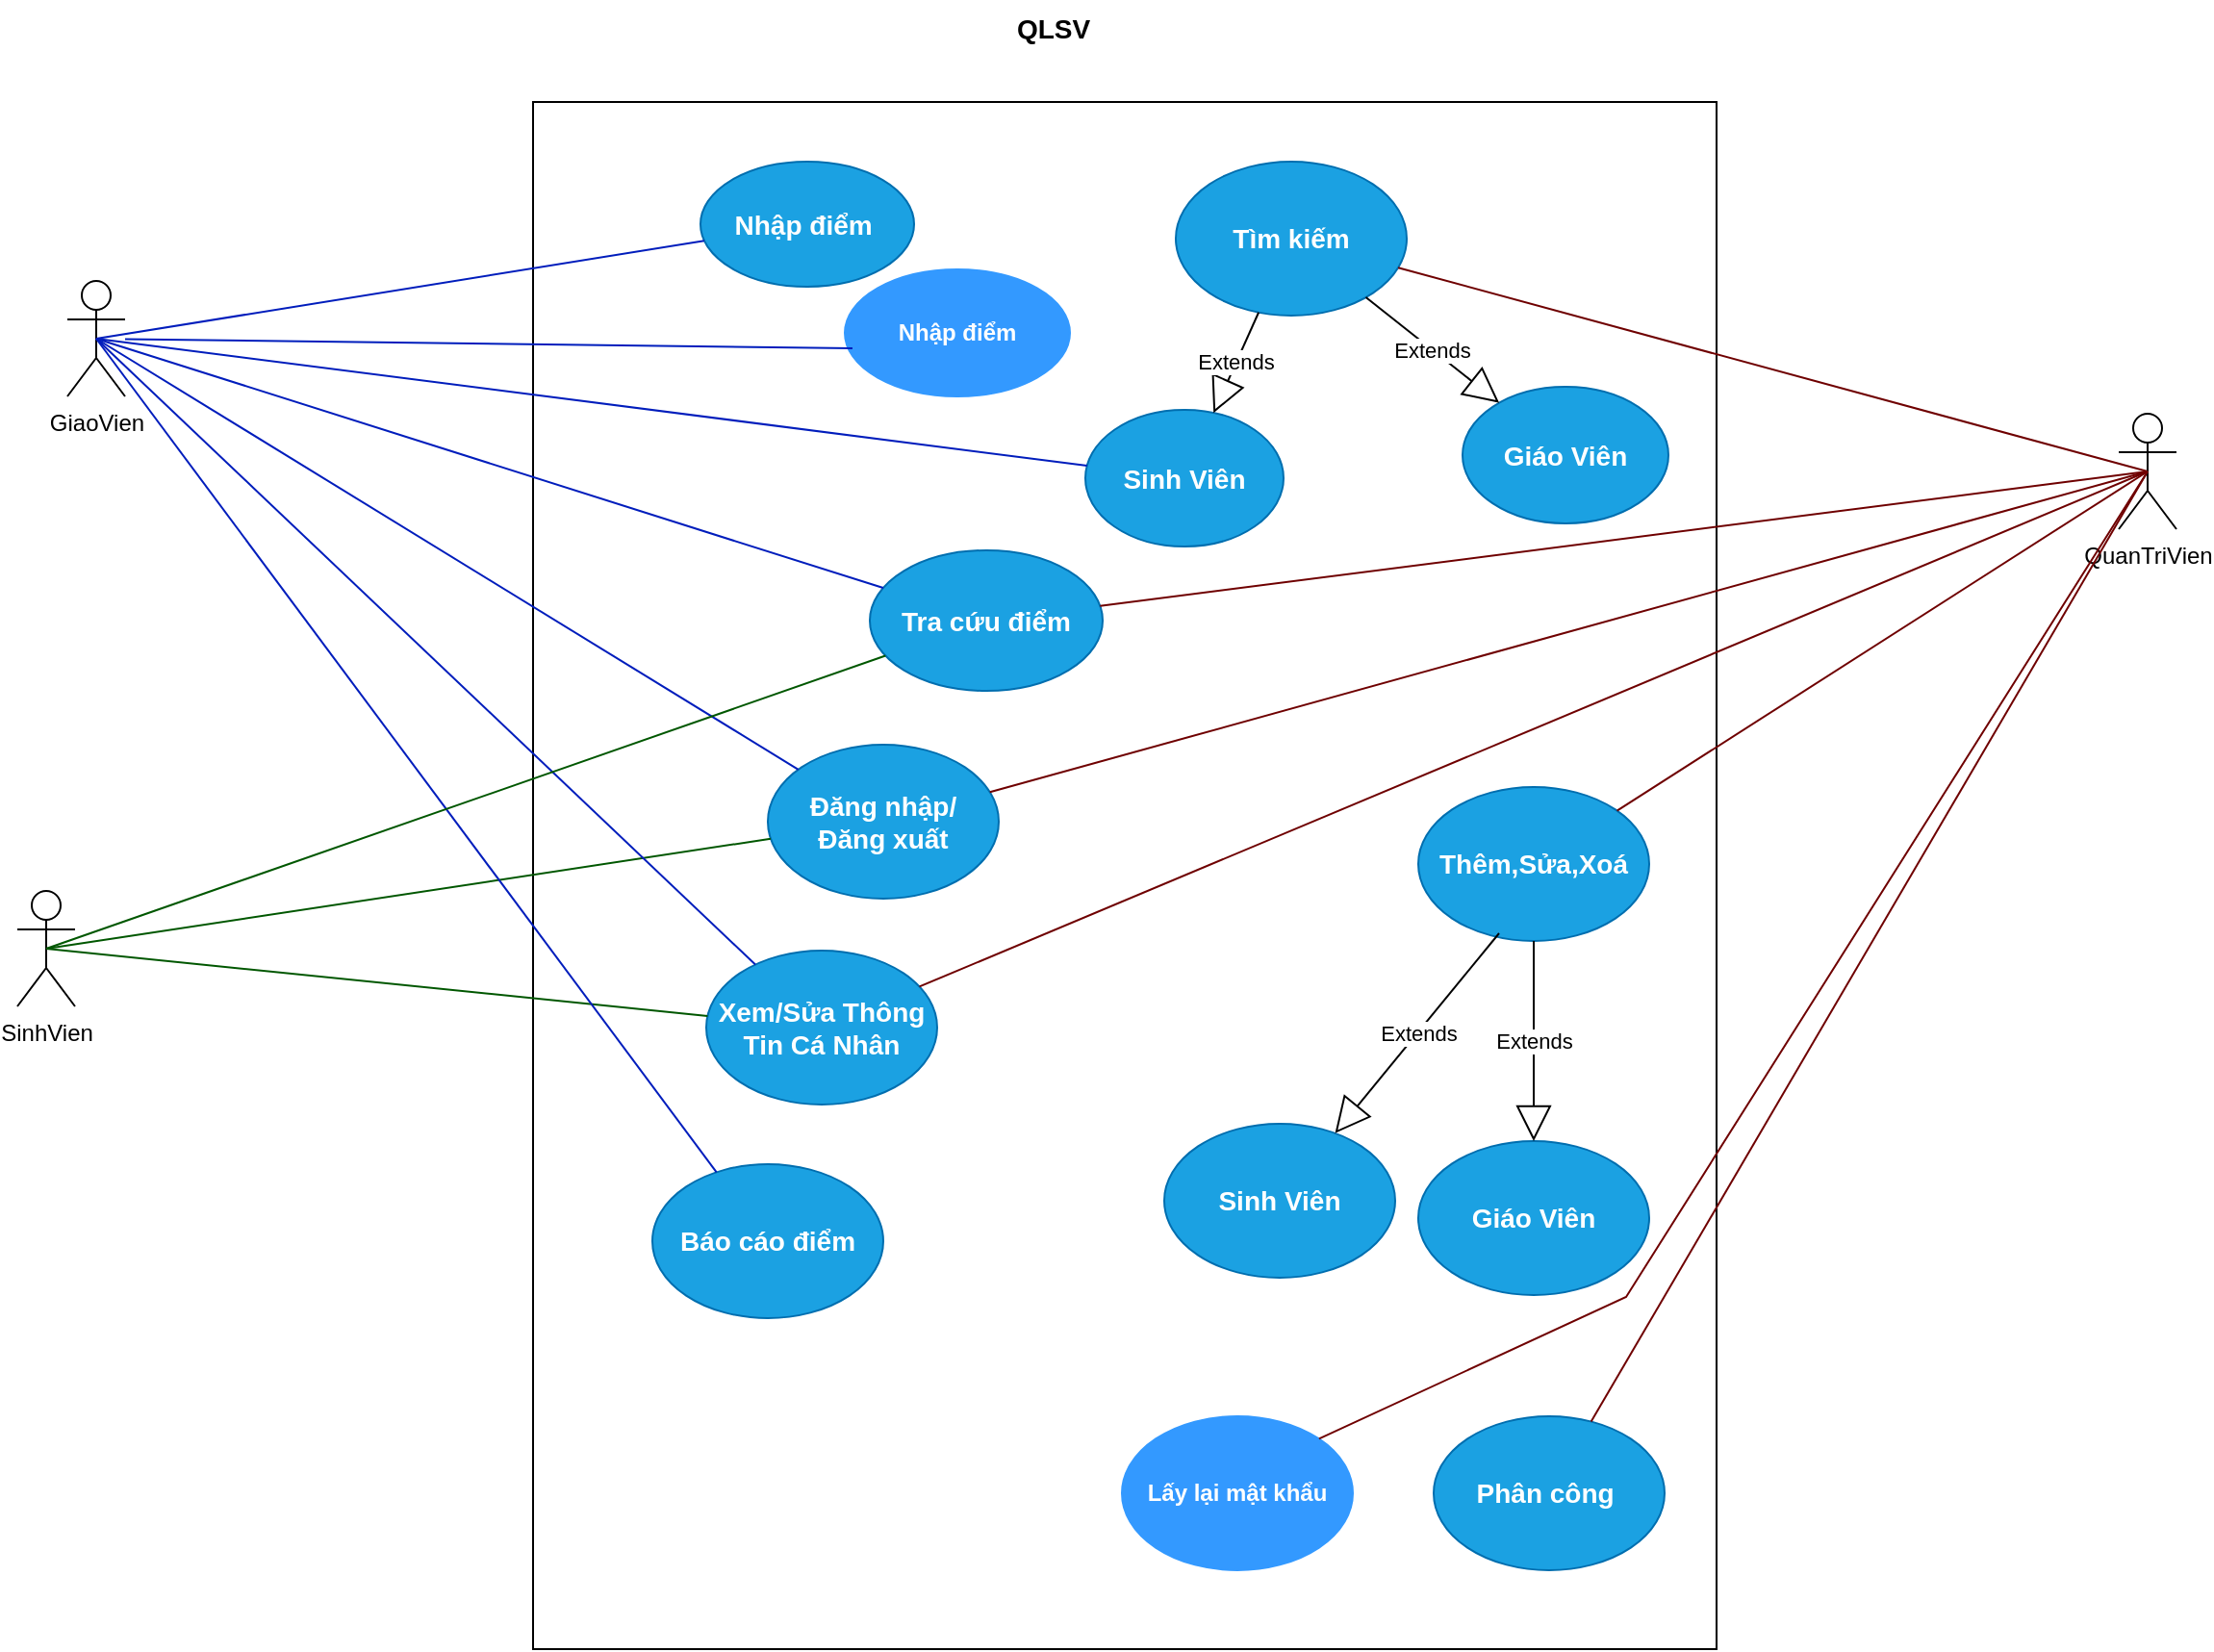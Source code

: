 <mxfile version="21.7.5" type="device">
  <diagram name="Page-1" id="Y7HkfVO9Rt5YcF5IG4YD">
    <mxGraphModel dx="1264" dy="916" grid="0" gridSize="10" guides="1" tooltips="1" connect="1" arrows="1" fold="1" page="0" pageScale="1" pageWidth="850" pageHeight="1100" background="#FFFFFF" math="0" shadow="0">
      <root>
        <mxCell id="0" />
        <mxCell id="1" parent="0" />
        <mxCell id="3AG8kZKsTFjgCnD1QFPX-3" value="SinhVien" style="shape=umlActor;verticalLabelPosition=bottom;verticalAlign=top;html=1;outlineConnect=0;" parent="1" vertex="1">
          <mxGeometry x="-89" y="386" width="30" height="60" as="geometry" />
        </mxCell>
        <mxCell id="rlXmQeXQFTcFjwqmY3sd-1" value="" style="rounded=0;whiteSpace=wrap;html=1;fillColor=none;" parent="1" vertex="1">
          <mxGeometry x="179" y="-24" width="615" height="804" as="geometry" />
        </mxCell>
        <mxCell id="3AG8kZKsTFjgCnD1QFPX-4" value="GiaoVien" style="shape=umlActor;verticalLabelPosition=bottom;verticalAlign=top;html=1;outlineConnect=0;" parent="1" vertex="1">
          <mxGeometry x="-63" y="69" width="30" height="60" as="geometry" />
        </mxCell>
        <mxCell id="3AG8kZKsTFjgCnD1QFPX-5" value="QuanTriVien" style="shape=umlActor;verticalLabelPosition=bottom;verticalAlign=top;html=1;outlineConnect=0;" parent="1" vertex="1">
          <mxGeometry x="1003" y="138" width="30" height="60" as="geometry" />
        </mxCell>
        <mxCell id="3AG8kZKsTFjgCnD1QFPX-7" value="Nhập điểm&amp;nbsp;" style="ellipse;whiteSpace=wrap;html=1;fillColor=#1ba1e2;fontColor=#ffffff;strokeColor=#006EAF;fontStyle=1;fontSize=14;" parent="1" vertex="1">
          <mxGeometry x="266" y="7" width="111" height="65" as="geometry" />
        </mxCell>
        <mxCell id="3AG8kZKsTFjgCnD1QFPX-8" value="Đăng nhập/&lt;br&gt;Đăng xuất" style="ellipse;whiteSpace=wrap;html=1;fillColor=#1ba1e2;fontColor=#ffffff;strokeColor=#006EAF;fontStyle=1;fontSize=14;" parent="1" vertex="1">
          <mxGeometry x="301" y="310" width="120" height="80" as="geometry" />
        </mxCell>
        <mxCell id="rlXmQeXQFTcFjwqmY3sd-2" value="&lt;span style=&quot;font-size: 14px;&quot;&gt;&lt;b&gt;QLSV&lt;/b&gt;&lt;/span&gt;" style="text;html=1;align=center;verticalAlign=middle;resizable=0;points=[];autosize=1;strokeColor=none;fillColor=none;" parent="1" vertex="1">
          <mxGeometry x="421" y="-77" width="56" height="29" as="geometry" />
        </mxCell>
        <mxCell id="rlXmQeXQFTcFjwqmY3sd-3" value="" style="endArrow=none;html=1;rounded=0;exitX=0.5;exitY=0.5;exitDx=0;exitDy=0;exitPerimeter=0;strokeColor=#001DBC;fillColor=#0050ef;" parent="1" source="3AG8kZKsTFjgCnD1QFPX-4" target="3AG8kZKsTFjgCnD1QFPX-7" edge="1">
          <mxGeometry width="50" height="50" relative="1" as="geometry">
            <mxPoint x="160" y="110" as="sourcePoint" />
            <mxPoint x="241" y="104" as="targetPoint" />
          </mxGeometry>
        </mxCell>
        <mxCell id="rlXmQeXQFTcFjwqmY3sd-4" value="" style="endArrow=none;html=1;rounded=0;exitX=0.5;exitY=0.5;exitDx=0;exitDy=0;exitPerimeter=0;fillColor=#008a00;strokeColor=#005700;" parent="1" source="3AG8kZKsTFjgCnD1QFPX-3" target="3AG8kZKsTFjgCnD1QFPX-8" edge="1">
          <mxGeometry width="50" height="50" relative="1" as="geometry">
            <mxPoint x="204" y="226" as="sourcePoint" />
            <mxPoint x="254" y="176" as="targetPoint" />
          </mxGeometry>
        </mxCell>
        <mxCell id="rlXmQeXQFTcFjwqmY3sd-5" value="" style="endArrow=none;html=1;rounded=0;exitX=0.5;exitY=0.5;exitDx=0;exitDy=0;exitPerimeter=0;fillColor=#0050ef;strokeColor=#001DBC;" parent="1" source="3AG8kZKsTFjgCnD1QFPX-4" target="3AG8kZKsTFjgCnD1QFPX-8" edge="1">
          <mxGeometry width="50" height="50" relative="1" as="geometry">
            <mxPoint x="189" y="200" as="sourcePoint" />
            <mxPoint x="239" y="150" as="targetPoint" />
          </mxGeometry>
        </mxCell>
        <mxCell id="rlXmQeXQFTcFjwqmY3sd-6" value="" style="endArrow=none;html=1;rounded=0;exitX=0.5;exitY=0.5;exitDx=0;exitDy=0;exitPerimeter=0;fillColor=#a20025;strokeColor=#6F0000;" parent="1" source="3AG8kZKsTFjgCnD1QFPX-5" target="3AG8kZKsTFjgCnD1QFPX-8" edge="1">
          <mxGeometry width="50" height="50" relative="1" as="geometry">
            <mxPoint x="183" y="382" as="sourcePoint" />
            <mxPoint x="233" y="332" as="targetPoint" />
          </mxGeometry>
        </mxCell>
        <mxCell id="rlXmQeXQFTcFjwqmY3sd-7" value="Thêm,Sửa,Xoá" style="ellipse;whiteSpace=wrap;html=1;fillColor=#1ba1e2;fontColor=#ffffff;strokeColor=#006EAF;fontStyle=1;fontSize=14;" parent="1" vertex="1">
          <mxGeometry x="639" y="332" width="120" height="80" as="geometry" />
        </mxCell>
        <mxCell id="rlXmQeXQFTcFjwqmY3sd-8" value="" style="endArrow=none;html=1;rounded=0;exitX=0.5;exitY=0.5;exitDx=0;exitDy=0;exitPerimeter=0;fillColor=#a20025;strokeColor=#6F0000;" parent="1" source="3AG8kZKsTFjgCnD1QFPX-5" target="rlXmQeXQFTcFjwqmY3sd-7" edge="1">
          <mxGeometry width="50" height="50" relative="1" as="geometry">
            <mxPoint x="180" y="403" as="sourcePoint" />
            <mxPoint x="230" y="353" as="targetPoint" />
          </mxGeometry>
        </mxCell>
        <mxCell id="rlXmQeXQFTcFjwqmY3sd-10" value="Sinh Viên" style="ellipse;whiteSpace=wrap;html=1;fillColor=#1ba1e2;fontColor=#ffffff;strokeColor=#006EAF;fontStyle=1;fontSize=14;" parent="1" vertex="1">
          <mxGeometry x="507" y="507" width="120" height="80" as="geometry" />
        </mxCell>
        <mxCell id="rlXmQeXQFTcFjwqmY3sd-11" value="Giáo Viên" style="ellipse;whiteSpace=wrap;html=1;fillColor=#1ba1e2;fontColor=#ffffff;strokeColor=#006EAF;fontStyle=1;fontSize=14;" parent="1" vertex="1">
          <mxGeometry x="639" y="516" width="120" height="80" as="geometry" />
        </mxCell>
        <mxCell id="rlXmQeXQFTcFjwqmY3sd-14" value="Extends" style="endArrow=block;endSize=16;endFill=0;html=1;rounded=0;exitX=0.35;exitY=0.95;exitDx=0;exitDy=0;exitPerimeter=0;" parent="1" source="rlXmQeXQFTcFjwqmY3sd-7" target="rlXmQeXQFTcFjwqmY3sd-10" edge="1">
          <mxGeometry width="160" relative="1" as="geometry">
            <mxPoint x="324" y="457" as="sourcePoint" />
            <mxPoint x="484" y="457" as="targetPoint" />
          </mxGeometry>
        </mxCell>
        <mxCell id="rlXmQeXQFTcFjwqmY3sd-15" value="Extends" style="endArrow=block;endSize=16;endFill=0;html=1;rounded=0;" parent="1" source="rlXmQeXQFTcFjwqmY3sd-7" target="rlXmQeXQFTcFjwqmY3sd-11" edge="1">
          <mxGeometry width="160" relative="1" as="geometry">
            <mxPoint x="324" y="457" as="sourcePoint" />
            <mxPoint x="484" y="457" as="targetPoint" />
          </mxGeometry>
        </mxCell>
        <mxCell id="rlXmQeXQFTcFjwqmY3sd-17" value="Xem/Sửa Thông Tin Cá Nhân" style="ellipse;whiteSpace=wrap;html=1;fillColor=#1ba1e2;fontColor=#ffffff;strokeColor=#006EAF;fontStyle=1;fontSize=14;" parent="1" vertex="1">
          <mxGeometry x="269" y="417" width="120" height="80" as="geometry" />
        </mxCell>
        <mxCell id="rlXmQeXQFTcFjwqmY3sd-19" value="" style="endArrow=none;html=1;rounded=0;exitX=0.5;exitY=0.5;exitDx=0;exitDy=0;exitPerimeter=0;fillColor=#0050ef;strokeColor=#001DBC;" parent="1" source="3AG8kZKsTFjgCnD1QFPX-4" target="rlXmQeXQFTcFjwqmY3sd-17" edge="1">
          <mxGeometry width="50" height="50" relative="1" as="geometry">
            <mxPoint x="190" y="212" as="sourcePoint" />
            <mxPoint x="240" y="162" as="targetPoint" />
          </mxGeometry>
        </mxCell>
        <mxCell id="rlXmQeXQFTcFjwqmY3sd-20" value="" style="endArrow=none;html=1;rounded=0;exitX=0.5;exitY=0.5;exitDx=0;exitDy=0;exitPerimeter=0;fillColor=#008a00;strokeColor=#005700;" parent="1" source="3AG8kZKsTFjgCnD1QFPX-3" target="rlXmQeXQFTcFjwqmY3sd-17" edge="1">
          <mxGeometry width="50" height="50" relative="1" as="geometry">
            <mxPoint x="45" y="280" as="sourcePoint" />
            <mxPoint x="95" y="230" as="targetPoint" />
          </mxGeometry>
        </mxCell>
        <mxCell id="rlXmQeXQFTcFjwqmY3sd-21" value="" style="endArrow=none;html=1;rounded=0;exitX=0.5;exitY=0.5;exitDx=0;exitDy=0;exitPerimeter=0;fillColor=#a20025;strokeColor=#6F0000;" parent="1" source="3AG8kZKsTFjgCnD1QFPX-5" target="rlXmQeXQFTcFjwqmY3sd-17" edge="1">
          <mxGeometry width="50" height="50" relative="1" as="geometry">
            <mxPoint x="65" y="353" as="sourcePoint" />
            <mxPoint x="115" y="303" as="targetPoint" />
          </mxGeometry>
        </mxCell>
        <mxCell id="rlXmQeXQFTcFjwqmY3sd-22" value="Báo cáo điểm" style="ellipse;whiteSpace=wrap;html=1;fillColor=#1ba1e2;fontColor=#ffffff;strokeColor=#006EAF;fontStyle=1;fontSize=14;" parent="1" vertex="1">
          <mxGeometry x="241" y="528" width="120" height="80" as="geometry" />
        </mxCell>
        <mxCell id="rlXmQeXQFTcFjwqmY3sd-23" value="" style="endArrow=none;html=1;rounded=0;fillColor=#0050ef;strokeColor=#001DBC;entryX=0.5;entryY=0.5;entryDx=0;entryDy=0;entryPerimeter=0;" parent="1" source="rlXmQeXQFTcFjwqmY3sd-22" target="3AG8kZKsTFjgCnD1QFPX-4" edge="1">
          <mxGeometry width="50" height="50" relative="1" as="geometry">
            <mxPoint x="118" y="106" as="sourcePoint" />
            <mxPoint x="382" y="286" as="targetPoint" />
          </mxGeometry>
        </mxCell>
        <mxCell id="rlXmQeXQFTcFjwqmY3sd-24" value="Tìm kiếm" style="ellipse;whiteSpace=wrap;html=1;fillColor=#1ba1e2;fontColor=#ffffff;strokeColor=#006EAF;fontStyle=1;fontSize=14;" parent="1" vertex="1">
          <mxGeometry x="513" y="7" width="120" height="80" as="geometry" />
        </mxCell>
        <mxCell id="rlXmQeXQFTcFjwqmY3sd-25" value="Giáo Viên" style="ellipse;whiteSpace=wrap;html=1;fillColor=#1ba1e2;fontColor=#ffffff;strokeColor=#006EAF;fontStyle=1;fontSize=14;" parent="1" vertex="1">
          <mxGeometry x="662" y="124" width="107" height="71" as="geometry" />
        </mxCell>
        <mxCell id="rlXmQeXQFTcFjwqmY3sd-26" value="Sinh Viên" style="ellipse;whiteSpace=wrap;html=1;fillColor=#1ba1e2;fontColor=#ffffff;strokeColor=#006EAF;fontStyle=1;fontSize=14;" parent="1" vertex="1">
          <mxGeometry x="466" y="136" width="103" height="71" as="geometry" />
        </mxCell>
        <mxCell id="rlXmQeXQFTcFjwqmY3sd-27" value="" style="endArrow=none;html=1;rounded=0;exitX=0.5;exitY=0.5;exitDx=0;exitDy=0;exitPerimeter=0;fillColor=#a20025;strokeColor=#6F0000;" parent="1" source="3AG8kZKsTFjgCnD1QFPX-5" target="rlXmQeXQFTcFjwqmY3sd-24" edge="1">
          <mxGeometry width="50" height="50" relative="1" as="geometry">
            <mxPoint x="856" y="199" as="sourcePoint" />
            <mxPoint x="505" y="310" as="targetPoint" />
          </mxGeometry>
        </mxCell>
        <mxCell id="rlXmQeXQFTcFjwqmY3sd-28" value="Extends" style="endArrow=block;endSize=16;endFill=0;html=1;rounded=0;" parent="1" source="rlXmQeXQFTcFjwqmY3sd-24" target="rlXmQeXQFTcFjwqmY3sd-26" edge="1">
          <mxGeometry width="160" relative="1" as="geometry">
            <mxPoint x="462" y="60" as="sourcePoint" />
            <mxPoint x="622" y="60" as="targetPoint" />
          </mxGeometry>
        </mxCell>
        <mxCell id="rlXmQeXQFTcFjwqmY3sd-29" value="Extends" style="endArrow=block;endSize=16;endFill=0;html=1;rounded=0;" parent="1" source="rlXmQeXQFTcFjwqmY3sd-24" target="rlXmQeXQFTcFjwqmY3sd-25" edge="1">
          <mxGeometry width="160" relative="1" as="geometry">
            <mxPoint x="599" y="107" as="sourcePoint" />
            <mxPoint x="759" y="107" as="targetPoint" />
          </mxGeometry>
        </mxCell>
        <mxCell id="rlXmQeXQFTcFjwqmY3sd-30" value="" style="endArrow=none;html=1;rounded=0;exitX=0.5;exitY=0.5;exitDx=0;exitDy=0;exitPerimeter=0;strokeColor=#001DBC;fillColor=#0050ef;" parent="1" source="3AG8kZKsTFjgCnD1QFPX-4" target="rlXmQeXQFTcFjwqmY3sd-26" edge="1">
          <mxGeometry width="50" height="50" relative="1" as="geometry">
            <mxPoint x="233" y="163" as="sourcePoint" />
            <mxPoint x="436" y="124" as="targetPoint" />
          </mxGeometry>
        </mxCell>
        <mxCell id="rlXmQeXQFTcFjwqmY3sd-31" value="Tra cứu điểm" style="ellipse;whiteSpace=wrap;html=1;fillColor=#1ba1e2;fontColor=#ffffff;strokeColor=#006EAF;fontStyle=1;fontSize=14;" parent="1" vertex="1">
          <mxGeometry x="354" y="209" width="121" height="73" as="geometry" />
        </mxCell>
        <mxCell id="rlXmQeXQFTcFjwqmY3sd-32" value="" style="endArrow=none;html=1;rounded=0;exitX=0.5;exitY=0.5;exitDx=0;exitDy=0;exitPerimeter=0;fillColor=#008a00;strokeColor=#005700;" parent="1" source="3AG8kZKsTFjgCnD1QFPX-3" target="rlXmQeXQFTcFjwqmY3sd-31" edge="1">
          <mxGeometry width="50" height="50" relative="1" as="geometry">
            <mxPoint x="-52" y="290" as="sourcePoint" />
            <mxPoint x="324" y="233" as="targetPoint" />
          </mxGeometry>
        </mxCell>
        <mxCell id="rlXmQeXQFTcFjwqmY3sd-33" value="" style="endArrow=none;html=1;rounded=0;exitX=0.5;exitY=0.5;exitDx=0;exitDy=0;exitPerimeter=0;fillColor=#0050ef;strokeColor=#001DBC;" parent="1" source="3AG8kZKsTFjgCnD1QFPX-4" target="rlXmQeXQFTcFjwqmY3sd-31" edge="1">
          <mxGeometry width="50" height="50" relative="1" as="geometry">
            <mxPoint x="-22" y="79.5" as="sourcePoint" />
            <mxPoint x="343" y="303.5" as="targetPoint" />
          </mxGeometry>
        </mxCell>
        <mxCell id="rlXmQeXQFTcFjwqmY3sd-34" value="" style="endArrow=none;html=1;rounded=0;exitX=0.5;exitY=0.5;exitDx=0;exitDy=0;exitPerimeter=0;fillColor=#a20025;strokeColor=#6F0000;" parent="1" source="3AG8kZKsTFjgCnD1QFPX-5" target="rlXmQeXQFTcFjwqmY3sd-31" edge="1">
          <mxGeometry width="50" height="50" relative="1" as="geometry">
            <mxPoint x="1028" y="178" as="sourcePoint" />
            <mxPoint x="426" y="345" as="targetPoint" />
          </mxGeometry>
        </mxCell>
        <mxCell id="rlXmQeXQFTcFjwqmY3sd-35" value="Phân công&amp;nbsp;" style="ellipse;whiteSpace=wrap;html=1;fillColor=#1ba1e2;fontColor=#ffffff;strokeColor=#006EAF;fontStyle=1;fontSize=14;" parent="1" vertex="1">
          <mxGeometry x="647" y="659" width="120" height="80" as="geometry" />
        </mxCell>
        <mxCell id="rlXmQeXQFTcFjwqmY3sd-36" value="" style="endArrow=none;html=1;rounded=0;exitX=0.5;exitY=0.5;exitDx=0;exitDy=0;exitPerimeter=0;fillColor=#a20025;strokeColor=#6F0000;" parent="1" source="3AG8kZKsTFjgCnD1QFPX-5" target="rlXmQeXQFTcFjwqmY3sd-35" edge="1">
          <mxGeometry width="50" height="50" relative="1" as="geometry">
            <mxPoint x="1168" y="352" as="sourcePoint" />
            <mxPoint x="892" y="528" as="targetPoint" />
          </mxGeometry>
        </mxCell>
        <mxCell id="Jy2k_zZxRpnDgWzoQ0-B-1" value="&lt;font color=&quot;#ffffff&quot;&gt;&lt;b&gt;Lấy lại mật khẩu&lt;/b&gt;&lt;/font&gt;" style="ellipse;whiteSpace=wrap;html=1;fillColor=#3399FF;gradientColor=none;strokeColor=#3399FF;" vertex="1" parent="1">
          <mxGeometry x="485" y="659" width="120" height="80" as="geometry" />
        </mxCell>
        <mxCell id="Jy2k_zZxRpnDgWzoQ0-B-10" value="" style="endArrow=none;html=1;rounded=0;exitX=0.5;exitY=0.5;exitDx=0;exitDy=0;exitPerimeter=0;fillColor=#a20025;strokeColor=#6F0000;entryX=1;entryY=0;entryDx=0;entryDy=0;" edge="1" parent="1" source="3AG8kZKsTFjgCnD1QFPX-5" target="Jy2k_zZxRpnDgWzoQ0-B-1">
          <mxGeometry width="50" height="50" relative="1" as="geometry">
            <mxPoint x="1028" y="178" as="sourcePoint" />
            <mxPoint x="739" y="672" as="targetPoint" />
            <Array as="points">
              <mxPoint x="747" y="597" />
            </Array>
          </mxGeometry>
        </mxCell>
        <mxCell id="Jy2k_zZxRpnDgWzoQ0-B-11" value="&lt;font color=&quot;#ffffff&quot;&gt;&lt;b&gt;Nhập điểm&lt;br&gt;&lt;/b&gt;&lt;/font&gt;" style="ellipse;whiteSpace=wrap;html=1;fillColor=#3399FF;strokeColor=#3399FF;" vertex="1" parent="1">
          <mxGeometry x="341" y="63" width="117" height="66" as="geometry" />
        </mxCell>
        <mxCell id="Jy2k_zZxRpnDgWzoQ0-B-12" value="" style="endArrow=none;html=1;rounded=0;strokeColor=#001DBC;fillColor=#0050ef;entryX=0.034;entryY=0.621;entryDx=0;entryDy=0;entryPerimeter=0;" edge="1" parent="1" source="3AG8kZKsTFjgCnD1QFPX-4" target="Jy2k_zZxRpnDgWzoQ0-B-11">
          <mxGeometry width="50" height="50" relative="1" as="geometry">
            <mxPoint x="-38" y="109" as="sourcePoint" />
            <mxPoint x="278" y="58" as="targetPoint" />
          </mxGeometry>
        </mxCell>
      </root>
    </mxGraphModel>
  </diagram>
</mxfile>
